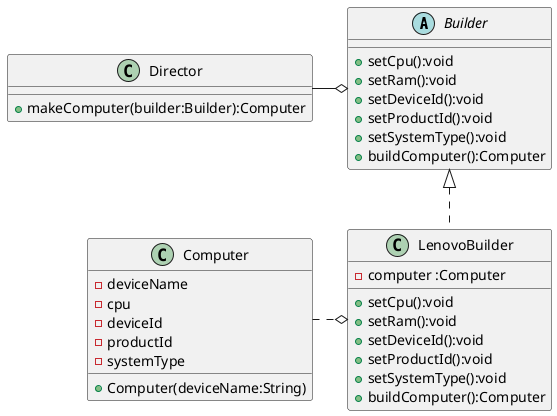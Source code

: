 @startuml
abstract class Builder{
    + setCpu():void
    + setRam():void
    + setDeviceId():void
    + setProductId():void
    + setSystemType():void
    + buildComputer():Computer
}

class LenovoBuilder{
    - computer :Computer
    + setCpu():void
    + setRam():void
    + setDeviceId():void
    + setProductId():void
    + setSystemType():void
    + buildComputer():Computer
}

class Computer{
    - deviceName
    - cpu
    - deviceId
    - productId
    - systemType
    + Computer(deviceName:String)
}

class Director{
    + makeComputer(builder:Builder):Computer
}

LenovoBuilder o.left. Computer
Director -right-o Builder
LenovoBuilder .up.|> Builder
@enduml